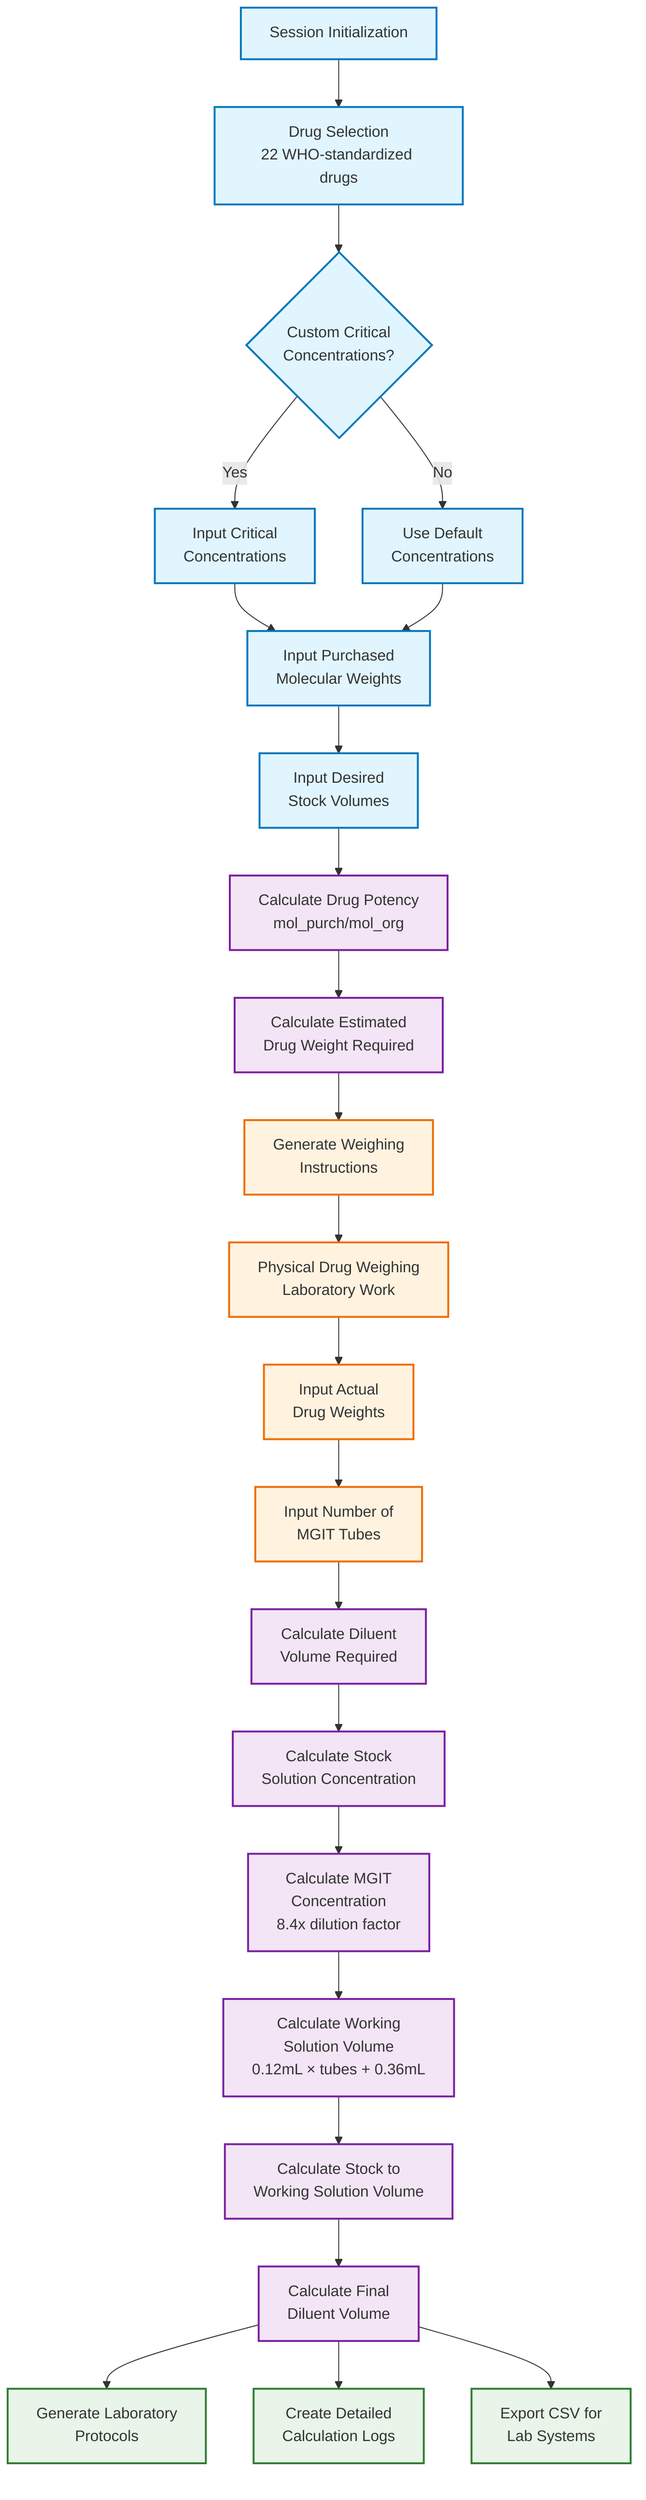 flowchart TD
    A[Session Initialization] --> B[Drug Selection<br/>22 WHO-standardized drugs]
    B --> C{Custom Critical<br/>Concentrations?}
    C -->|Yes| D[Input Critical<br/>Concentrations]
    C -->|No| E[Use Default<br/>Concentrations]
    D --> F[Input Purchased<br/>Molecular Weights]
    E --> F
    F --> G[Input Desired<br/>Stock Volumes]
    
    %% Calculation Phase 1
    G --> H[Calculate Drug Potency<br/>mol_purch/mol_org]
    H --> I[Calculate Estimated<br/>Drug Weight Required]
    I --> J[Generate Weighing<br/>Instructions]
    
    %% Physical Laboratory Work
    J --> K[Physical Drug Weighing<br/>Laboratory Work]
    K --> L[Input Actual<br/>Drug Weights]
    L --> M[Input Number of<br/>MGIT Tubes]
    
    %% Calculation Phase 2
    M --> N[Calculate Diluent<br/>Volume Required]
    N --> O[Calculate Stock<br/>Solution Concentration]
    O --> P[Calculate MGIT<br/>Concentration<br/>8.4x dilution factor]
    P --> Q[Calculate Working<br/>Solution Volume<br/>0.12mL × tubes + 0.36mL]
    Q --> R[Calculate Stock to<br/>Working Solution Volume]
    R --> S[Calculate Final<br/>Diluent Volume]
    
    %% Output Phase
    S --> T[Generate Laboratory<br/>Protocols]
    S --> U[Create Detailed<br/>Calculation Logs]
    S --> V[Export CSV for<br/>Lab Systems]
    
    %% Styling
    classDef inputPhase fill:#e1f5fe,stroke:#0277bd,stroke-width:2px
    classDef calcPhase fill:#f3e5f5,stroke:#7b1fa2,stroke-width:2px
    classDef labWork fill:#fff3e0,stroke:#ef6c00,stroke-width:2px
    classDef outputPhase fill:#e8f5e8,stroke:#2e7d32,stroke-width:2px
    
    class A,B,C,D,E,F,G inputPhase
    class H,I,N,O,P,Q,R,S calcPhase
    class J,K,L,M labWork
    class T,U,V outputPhase